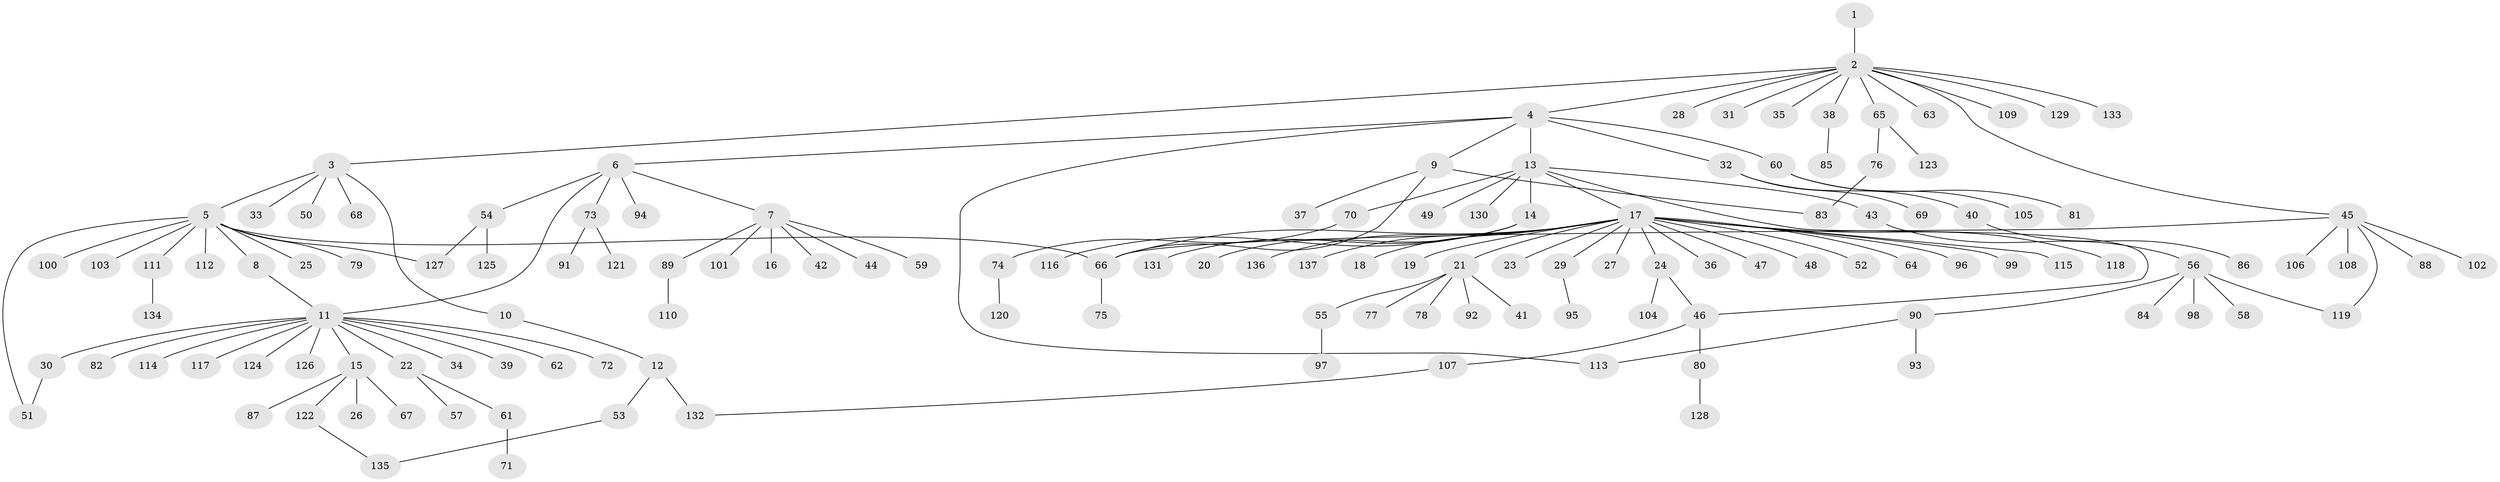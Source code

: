 // coarse degree distribution, {1: 0.7052631578947368, 13: 0.010526315789473684, 6: 0.031578947368421054, 7: 0.021052631578947368, 11: 0.010526315789473684, 2: 0.11578947368421053, 4: 0.031578947368421054, 15: 0.010526315789473684, 3: 0.031578947368421054, 8: 0.010526315789473684, 18: 0.010526315789473684, 5: 0.010526315789473684}
// Generated by graph-tools (version 1.1) at 2025/18/03/04/25 18:18:22]
// undirected, 137 vertices, 148 edges
graph export_dot {
graph [start="1"]
  node [color=gray90,style=filled];
  1;
  2;
  3;
  4;
  5;
  6;
  7;
  8;
  9;
  10;
  11;
  12;
  13;
  14;
  15;
  16;
  17;
  18;
  19;
  20;
  21;
  22;
  23;
  24;
  25;
  26;
  27;
  28;
  29;
  30;
  31;
  32;
  33;
  34;
  35;
  36;
  37;
  38;
  39;
  40;
  41;
  42;
  43;
  44;
  45;
  46;
  47;
  48;
  49;
  50;
  51;
  52;
  53;
  54;
  55;
  56;
  57;
  58;
  59;
  60;
  61;
  62;
  63;
  64;
  65;
  66;
  67;
  68;
  69;
  70;
  71;
  72;
  73;
  74;
  75;
  76;
  77;
  78;
  79;
  80;
  81;
  82;
  83;
  84;
  85;
  86;
  87;
  88;
  89;
  90;
  91;
  92;
  93;
  94;
  95;
  96;
  97;
  98;
  99;
  100;
  101;
  102;
  103;
  104;
  105;
  106;
  107;
  108;
  109;
  110;
  111;
  112;
  113;
  114;
  115;
  116;
  117;
  118;
  119;
  120;
  121;
  122;
  123;
  124;
  125;
  126;
  127;
  128;
  129;
  130;
  131;
  132;
  133;
  134;
  135;
  136;
  137;
  1 -- 2;
  2 -- 3;
  2 -- 4;
  2 -- 28;
  2 -- 31;
  2 -- 35;
  2 -- 38;
  2 -- 45;
  2 -- 63;
  2 -- 65;
  2 -- 109;
  2 -- 129;
  2 -- 133;
  3 -- 5;
  3 -- 10;
  3 -- 33;
  3 -- 50;
  3 -- 68;
  4 -- 6;
  4 -- 9;
  4 -- 13;
  4 -- 32;
  4 -- 60;
  4 -- 113;
  5 -- 8;
  5 -- 25;
  5 -- 51;
  5 -- 66;
  5 -- 79;
  5 -- 100;
  5 -- 103;
  5 -- 111;
  5 -- 112;
  5 -- 127;
  6 -- 7;
  6 -- 11;
  6 -- 54;
  6 -- 73;
  6 -- 94;
  7 -- 16;
  7 -- 42;
  7 -- 44;
  7 -- 59;
  7 -- 89;
  7 -- 101;
  8 -- 11;
  9 -- 37;
  9 -- 66;
  9 -- 83;
  10 -- 12;
  11 -- 15;
  11 -- 22;
  11 -- 30;
  11 -- 34;
  11 -- 39;
  11 -- 62;
  11 -- 72;
  11 -- 82;
  11 -- 114;
  11 -- 117;
  11 -- 124;
  11 -- 126;
  12 -- 53;
  12 -- 132;
  13 -- 14;
  13 -- 17;
  13 -- 43;
  13 -- 46;
  13 -- 49;
  13 -- 70;
  13 -- 130;
  14 -- 20;
  14 -- 116;
  14 -- 131;
  15 -- 26;
  15 -- 67;
  15 -- 87;
  15 -- 122;
  17 -- 18;
  17 -- 19;
  17 -- 21;
  17 -- 23;
  17 -- 24;
  17 -- 27;
  17 -- 29;
  17 -- 36;
  17 -- 47;
  17 -- 48;
  17 -- 52;
  17 -- 64;
  17 -- 66;
  17 -- 96;
  17 -- 99;
  17 -- 115;
  17 -- 118;
  17 -- 136;
  17 -- 137;
  21 -- 41;
  21 -- 55;
  21 -- 77;
  21 -- 78;
  21 -- 92;
  22 -- 57;
  22 -- 61;
  24 -- 46;
  24 -- 104;
  29 -- 95;
  30 -- 51;
  32 -- 40;
  32 -- 69;
  38 -- 85;
  40 -- 86;
  43 -- 56;
  45 -- 66;
  45 -- 88;
  45 -- 102;
  45 -- 106;
  45 -- 108;
  45 -- 119;
  46 -- 80;
  46 -- 107;
  53 -- 135;
  54 -- 125;
  54 -- 127;
  55 -- 97;
  56 -- 58;
  56 -- 84;
  56 -- 90;
  56 -- 98;
  56 -- 119;
  60 -- 81;
  60 -- 105;
  61 -- 71;
  65 -- 76;
  65 -- 123;
  66 -- 75;
  70 -- 74;
  73 -- 91;
  73 -- 121;
  74 -- 120;
  76 -- 83;
  80 -- 128;
  89 -- 110;
  90 -- 93;
  90 -- 113;
  107 -- 132;
  111 -- 134;
  122 -- 135;
}
